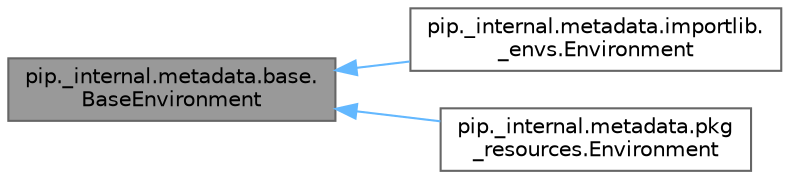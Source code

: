 digraph "pip._internal.metadata.base.BaseEnvironment"
{
 // LATEX_PDF_SIZE
  bgcolor="transparent";
  edge [fontname=Helvetica,fontsize=10,labelfontname=Helvetica,labelfontsize=10];
  node [fontname=Helvetica,fontsize=10,shape=box,height=0.2,width=0.4];
  rankdir="LR";
  Node1 [id="Node000001",label="pip._internal.metadata.base.\lBaseEnvironment",height=0.2,width=0.4,color="gray40", fillcolor="grey60", style="filled", fontcolor="black",tooltip=" "];
  Node1 -> Node2 [id="edge1_Node000001_Node000002",dir="back",color="steelblue1",style="solid",tooltip=" "];
  Node2 [id="Node000002",label="pip._internal.metadata.importlib.\l_envs.Environment",height=0.2,width=0.4,color="gray40", fillcolor="white", style="filled",URL="$classpip_1_1__internal_1_1metadata_1_1importlib_1_1__envs_1_1_environment.html",tooltip=" "];
  Node1 -> Node3 [id="edge2_Node000001_Node000003",dir="back",color="steelblue1",style="solid",tooltip=" "];
  Node3 [id="Node000003",label="pip._internal.metadata.pkg\l_resources.Environment",height=0.2,width=0.4,color="gray40", fillcolor="white", style="filled",URL="$classpip_1_1__internal_1_1metadata_1_1pkg__resources_1_1_environment.html",tooltip=" "];
}
